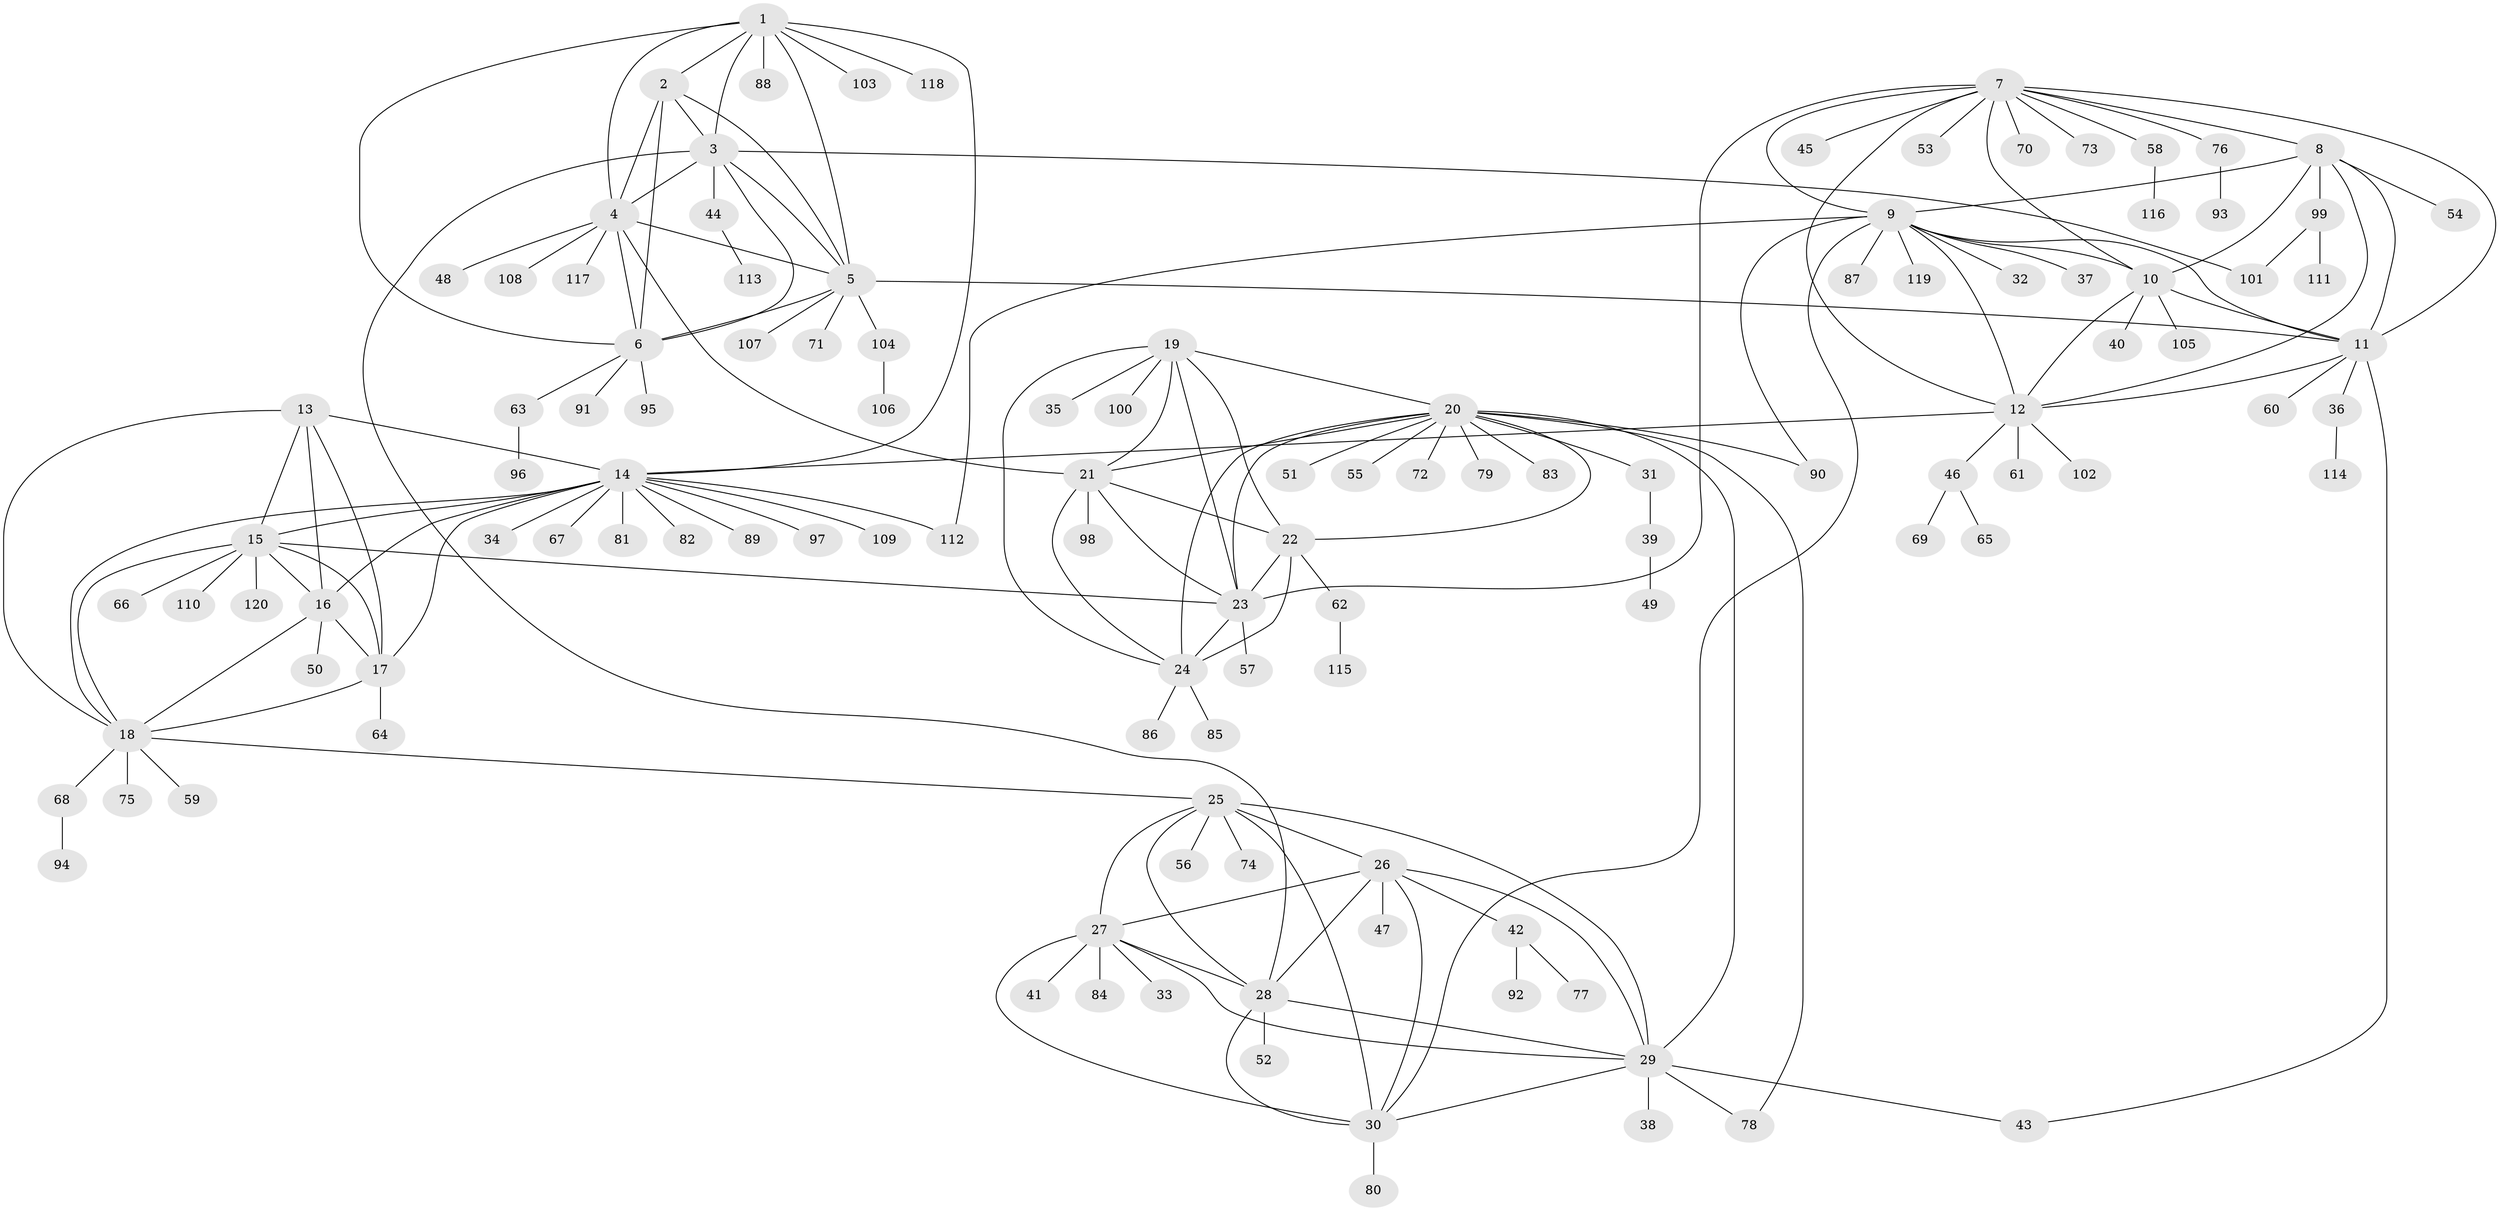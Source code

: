 // coarse degree distribution, {6: 0.0449438202247191, 7: 0.056179775280898875, 10: 0.011235955056179775, 14: 0.011235955056179775, 12: 0.02247191011235955, 4: 0.033707865168539325, 5: 0.0449438202247191, 13: 0.011235955056179775, 9: 0.011235955056179775, 2: 0.0898876404494382, 1: 0.651685393258427, 3: 0.011235955056179775}
// Generated by graph-tools (version 1.1) at 2025/52/02/27/25 19:52:18]
// undirected, 120 vertices, 180 edges
graph export_dot {
graph [start="1"]
  node [color=gray90,style=filled];
  1;
  2;
  3;
  4;
  5;
  6;
  7;
  8;
  9;
  10;
  11;
  12;
  13;
  14;
  15;
  16;
  17;
  18;
  19;
  20;
  21;
  22;
  23;
  24;
  25;
  26;
  27;
  28;
  29;
  30;
  31;
  32;
  33;
  34;
  35;
  36;
  37;
  38;
  39;
  40;
  41;
  42;
  43;
  44;
  45;
  46;
  47;
  48;
  49;
  50;
  51;
  52;
  53;
  54;
  55;
  56;
  57;
  58;
  59;
  60;
  61;
  62;
  63;
  64;
  65;
  66;
  67;
  68;
  69;
  70;
  71;
  72;
  73;
  74;
  75;
  76;
  77;
  78;
  79;
  80;
  81;
  82;
  83;
  84;
  85;
  86;
  87;
  88;
  89;
  90;
  91;
  92;
  93;
  94;
  95;
  96;
  97;
  98;
  99;
  100;
  101;
  102;
  103;
  104;
  105;
  106;
  107;
  108;
  109;
  110;
  111;
  112;
  113;
  114;
  115;
  116;
  117;
  118;
  119;
  120;
  1 -- 2;
  1 -- 3;
  1 -- 4;
  1 -- 5;
  1 -- 6;
  1 -- 14;
  1 -- 88;
  1 -- 103;
  1 -- 118;
  2 -- 3;
  2 -- 4;
  2 -- 5;
  2 -- 6;
  3 -- 4;
  3 -- 5;
  3 -- 6;
  3 -- 28;
  3 -- 44;
  3 -- 101;
  4 -- 5;
  4 -- 6;
  4 -- 21;
  4 -- 48;
  4 -- 108;
  4 -- 117;
  5 -- 6;
  5 -- 11;
  5 -- 71;
  5 -- 104;
  5 -- 107;
  6 -- 63;
  6 -- 91;
  6 -- 95;
  7 -- 8;
  7 -- 9;
  7 -- 10;
  7 -- 11;
  7 -- 12;
  7 -- 23;
  7 -- 45;
  7 -- 53;
  7 -- 58;
  7 -- 70;
  7 -- 73;
  7 -- 76;
  8 -- 9;
  8 -- 10;
  8 -- 11;
  8 -- 12;
  8 -- 54;
  8 -- 99;
  9 -- 10;
  9 -- 11;
  9 -- 12;
  9 -- 30;
  9 -- 32;
  9 -- 37;
  9 -- 87;
  9 -- 90;
  9 -- 112;
  9 -- 119;
  10 -- 11;
  10 -- 12;
  10 -- 40;
  10 -- 105;
  11 -- 12;
  11 -- 36;
  11 -- 43;
  11 -- 60;
  12 -- 14;
  12 -- 46;
  12 -- 61;
  12 -- 102;
  13 -- 14;
  13 -- 15;
  13 -- 16;
  13 -- 17;
  13 -- 18;
  14 -- 15;
  14 -- 16;
  14 -- 17;
  14 -- 18;
  14 -- 34;
  14 -- 67;
  14 -- 81;
  14 -- 82;
  14 -- 89;
  14 -- 97;
  14 -- 109;
  14 -- 112;
  15 -- 16;
  15 -- 17;
  15 -- 18;
  15 -- 23;
  15 -- 66;
  15 -- 110;
  15 -- 120;
  16 -- 17;
  16 -- 18;
  16 -- 50;
  17 -- 18;
  17 -- 64;
  18 -- 25;
  18 -- 59;
  18 -- 68;
  18 -- 75;
  19 -- 20;
  19 -- 21;
  19 -- 22;
  19 -- 23;
  19 -- 24;
  19 -- 35;
  19 -- 100;
  20 -- 21;
  20 -- 22;
  20 -- 23;
  20 -- 24;
  20 -- 29;
  20 -- 31;
  20 -- 51;
  20 -- 55;
  20 -- 72;
  20 -- 78;
  20 -- 79;
  20 -- 83;
  20 -- 90;
  21 -- 22;
  21 -- 23;
  21 -- 24;
  21 -- 98;
  22 -- 23;
  22 -- 24;
  22 -- 62;
  23 -- 24;
  23 -- 57;
  24 -- 85;
  24 -- 86;
  25 -- 26;
  25 -- 27;
  25 -- 28;
  25 -- 29;
  25 -- 30;
  25 -- 56;
  25 -- 74;
  26 -- 27;
  26 -- 28;
  26 -- 29;
  26 -- 30;
  26 -- 42;
  26 -- 47;
  27 -- 28;
  27 -- 29;
  27 -- 30;
  27 -- 33;
  27 -- 41;
  27 -- 84;
  28 -- 29;
  28 -- 30;
  28 -- 52;
  29 -- 30;
  29 -- 38;
  29 -- 43;
  29 -- 78;
  30 -- 80;
  31 -- 39;
  36 -- 114;
  39 -- 49;
  42 -- 77;
  42 -- 92;
  44 -- 113;
  46 -- 65;
  46 -- 69;
  58 -- 116;
  62 -- 115;
  63 -- 96;
  68 -- 94;
  76 -- 93;
  99 -- 101;
  99 -- 111;
  104 -- 106;
}
